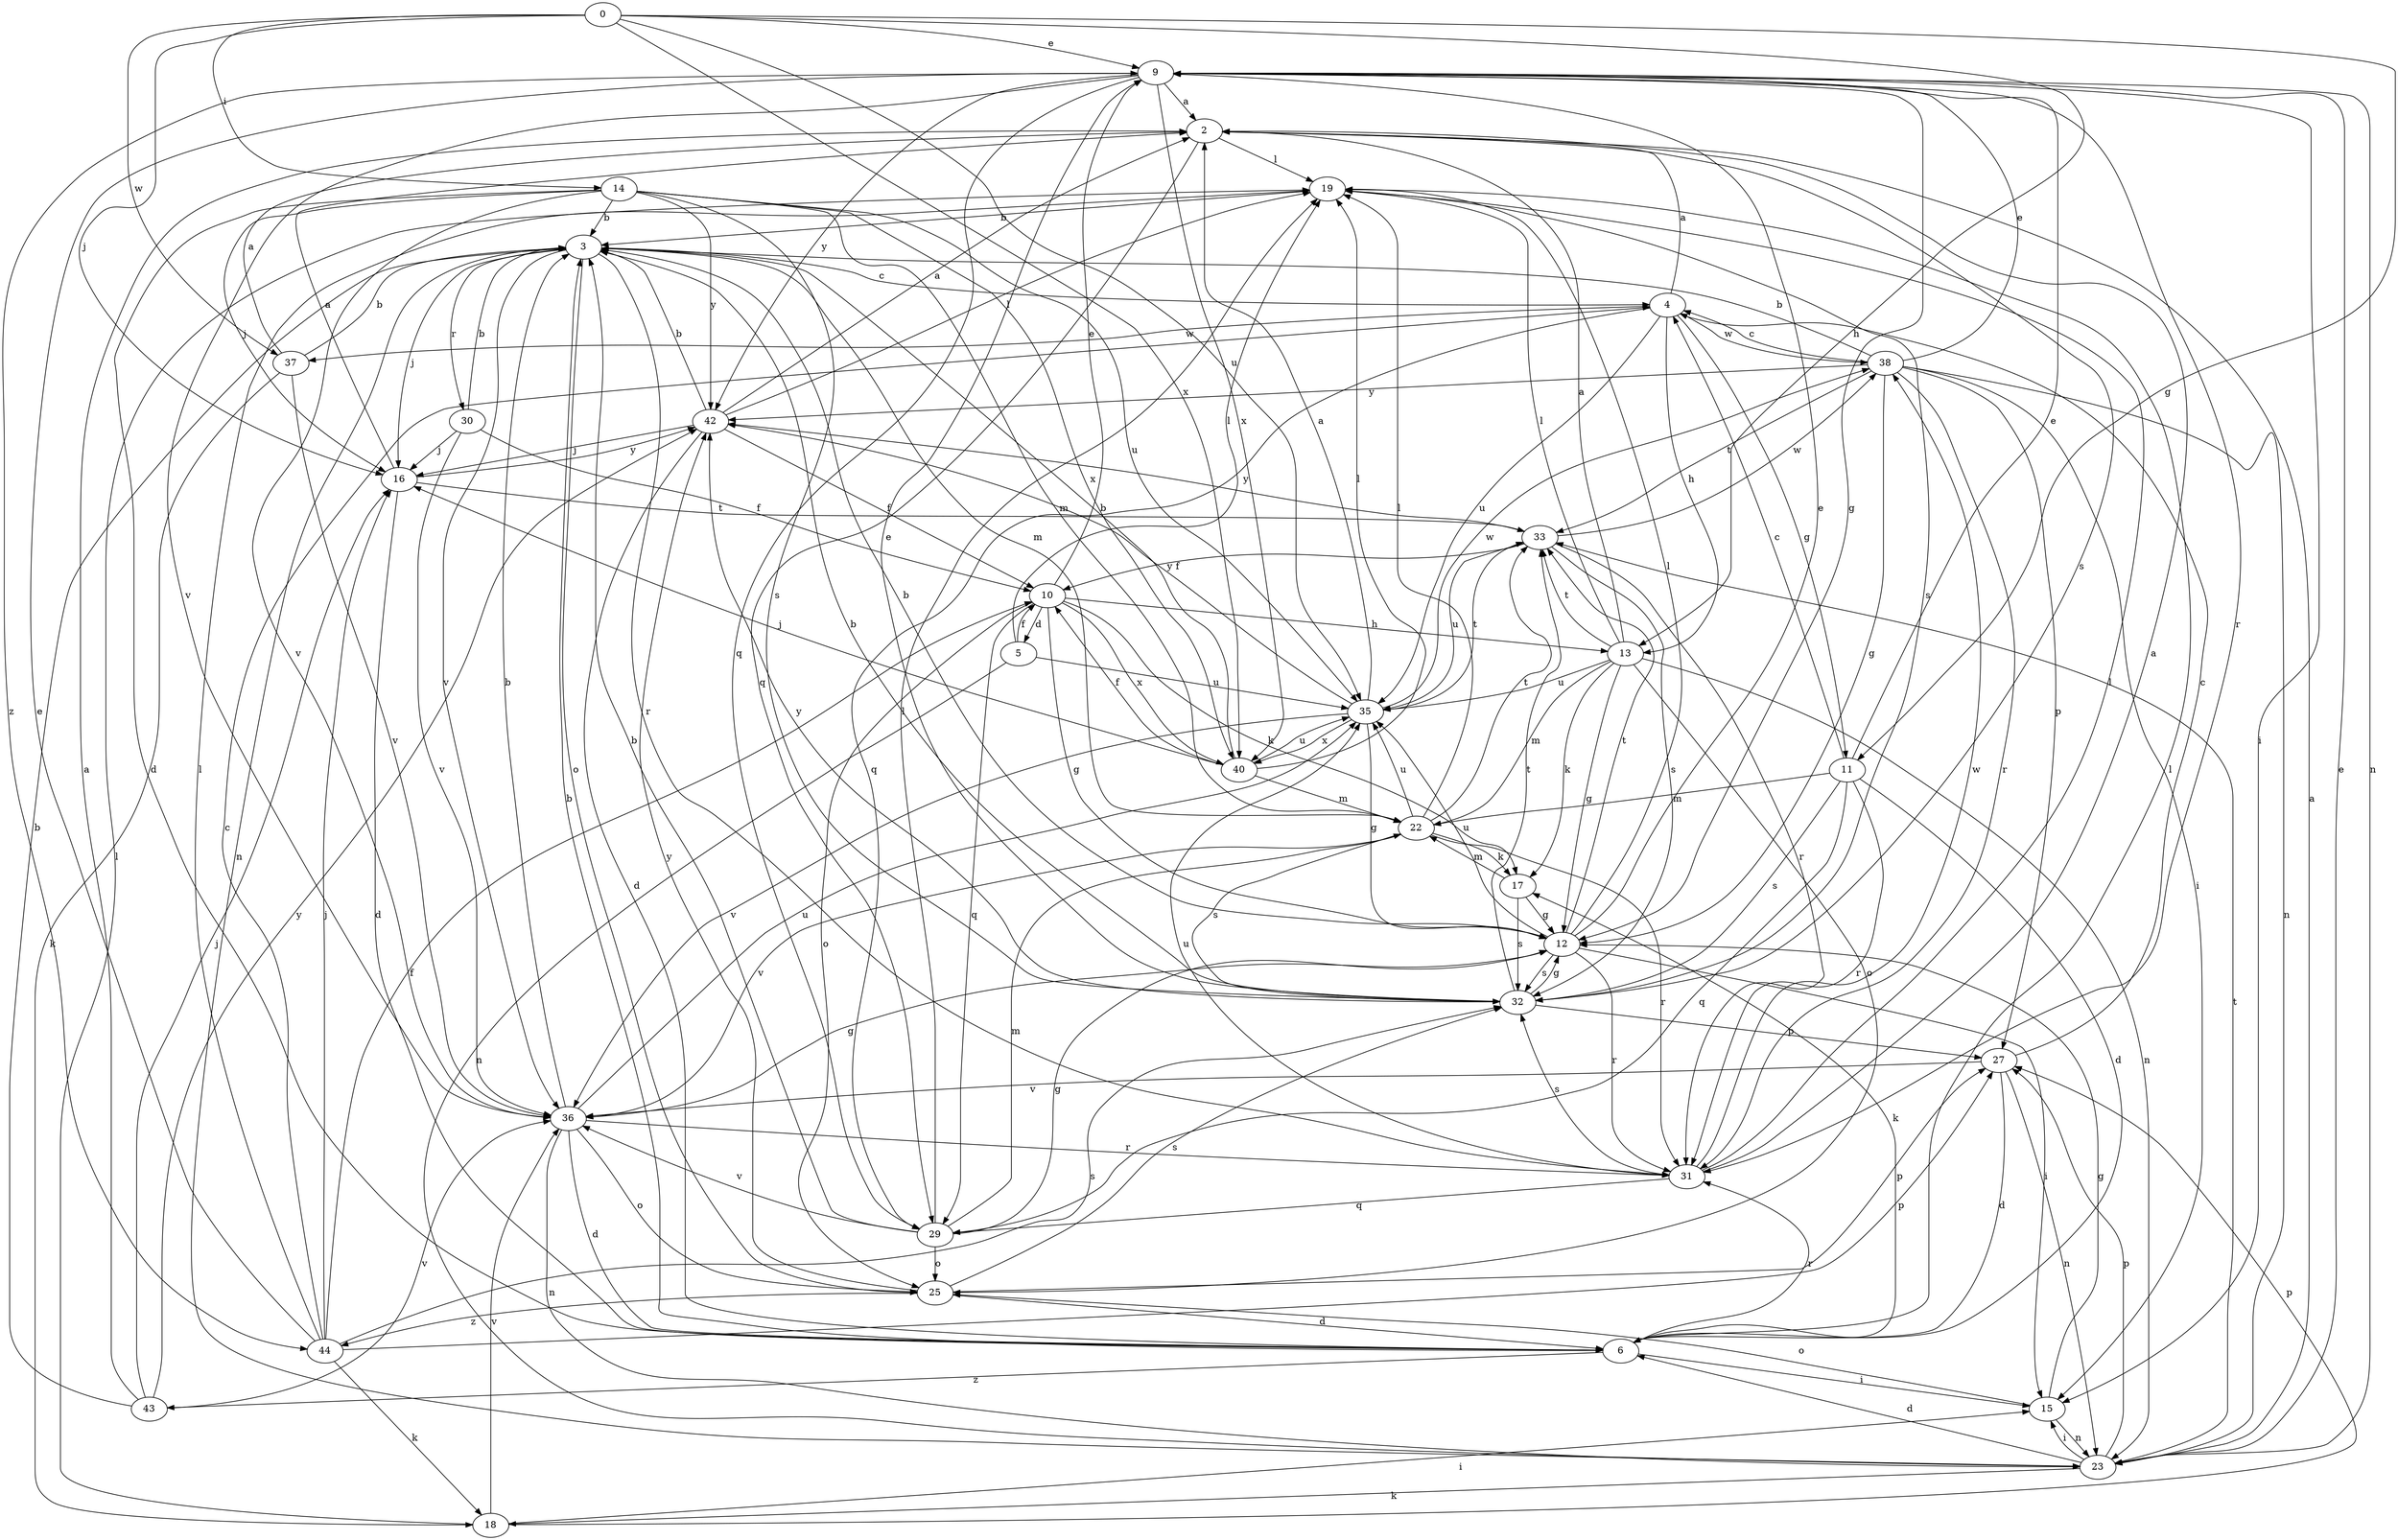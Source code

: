 strict digraph  {
0;
2;
3;
4;
5;
6;
9;
10;
11;
12;
13;
14;
15;
16;
17;
18;
19;
22;
23;
25;
27;
29;
30;
31;
32;
33;
35;
36;
37;
38;
40;
42;
43;
44;
0 -> 9  [label=e];
0 -> 11  [label=g];
0 -> 13  [label=h];
0 -> 14  [label=i];
0 -> 16  [label=j];
0 -> 35  [label=u];
0 -> 37  [label=w];
0 -> 40  [label=x];
2 -> 19  [label=l];
2 -> 29  [label=q];
2 -> 32  [label=s];
3 -> 4  [label=c];
3 -> 16  [label=j];
3 -> 22  [label=m];
3 -> 23  [label=n];
3 -> 25  [label=o];
3 -> 30  [label=r];
3 -> 31  [label=r];
3 -> 36  [label=v];
4 -> 2  [label=a];
4 -> 11  [label=g];
4 -> 13  [label=h];
4 -> 29  [label=q];
4 -> 35  [label=u];
4 -> 37  [label=w];
4 -> 38  [label=w];
5 -> 10  [label=f];
5 -> 19  [label=l];
5 -> 23  [label=n];
5 -> 35  [label=u];
6 -> 3  [label=b];
6 -> 15  [label=i];
6 -> 17  [label=k];
6 -> 19  [label=l];
6 -> 31  [label=r];
6 -> 43  [label=z];
9 -> 2  [label=a];
9 -> 12  [label=g];
9 -> 15  [label=i];
9 -> 23  [label=n];
9 -> 29  [label=q];
9 -> 31  [label=r];
9 -> 36  [label=v];
9 -> 40  [label=x];
9 -> 42  [label=y];
9 -> 44  [label=z];
10 -> 5  [label=d];
10 -> 9  [label=e];
10 -> 12  [label=g];
10 -> 13  [label=h];
10 -> 17  [label=k];
10 -> 25  [label=o];
10 -> 29  [label=q];
10 -> 40  [label=x];
11 -> 4  [label=c];
11 -> 6  [label=d];
11 -> 9  [label=e];
11 -> 22  [label=m];
11 -> 29  [label=q];
11 -> 31  [label=r];
11 -> 32  [label=s];
12 -> 3  [label=b];
12 -> 9  [label=e];
12 -> 15  [label=i];
12 -> 19  [label=l];
12 -> 31  [label=r];
12 -> 32  [label=s];
12 -> 33  [label=t];
12 -> 35  [label=u];
13 -> 2  [label=a];
13 -> 12  [label=g];
13 -> 17  [label=k];
13 -> 19  [label=l];
13 -> 22  [label=m];
13 -> 23  [label=n];
13 -> 25  [label=o];
13 -> 33  [label=t];
13 -> 35  [label=u];
14 -> 3  [label=b];
14 -> 6  [label=d];
14 -> 16  [label=j];
14 -> 22  [label=m];
14 -> 32  [label=s];
14 -> 35  [label=u];
14 -> 36  [label=v];
14 -> 40  [label=x];
14 -> 42  [label=y];
15 -> 12  [label=g];
15 -> 23  [label=n];
15 -> 25  [label=o];
16 -> 2  [label=a];
16 -> 6  [label=d];
16 -> 33  [label=t];
16 -> 42  [label=y];
17 -> 12  [label=g];
17 -> 22  [label=m];
17 -> 32  [label=s];
18 -> 15  [label=i];
18 -> 19  [label=l];
18 -> 27  [label=p];
18 -> 36  [label=v];
19 -> 3  [label=b];
19 -> 32  [label=s];
22 -> 17  [label=k];
22 -> 19  [label=l];
22 -> 31  [label=r];
22 -> 32  [label=s];
22 -> 33  [label=t];
22 -> 35  [label=u];
22 -> 36  [label=v];
23 -> 2  [label=a];
23 -> 6  [label=d];
23 -> 9  [label=e];
23 -> 15  [label=i];
23 -> 18  [label=k];
23 -> 27  [label=p];
23 -> 33  [label=t];
25 -> 6  [label=d];
25 -> 27  [label=p];
25 -> 32  [label=s];
25 -> 42  [label=y];
25 -> 44  [label=z];
27 -> 4  [label=c];
27 -> 6  [label=d];
27 -> 23  [label=n];
27 -> 36  [label=v];
29 -> 3  [label=b];
29 -> 12  [label=g];
29 -> 19  [label=l];
29 -> 22  [label=m];
29 -> 25  [label=o];
29 -> 36  [label=v];
30 -> 3  [label=b];
30 -> 10  [label=f];
30 -> 16  [label=j];
30 -> 36  [label=v];
31 -> 2  [label=a];
31 -> 19  [label=l];
31 -> 29  [label=q];
31 -> 32  [label=s];
31 -> 35  [label=u];
31 -> 38  [label=w];
32 -> 3  [label=b];
32 -> 9  [label=e];
32 -> 12  [label=g];
32 -> 27  [label=p];
32 -> 33  [label=t];
32 -> 42  [label=y];
33 -> 10  [label=f];
33 -> 31  [label=r];
33 -> 32  [label=s];
33 -> 35  [label=u];
33 -> 38  [label=w];
33 -> 42  [label=y];
35 -> 2  [label=a];
35 -> 12  [label=g];
35 -> 33  [label=t];
35 -> 36  [label=v];
35 -> 38  [label=w];
35 -> 40  [label=x];
35 -> 42  [label=y];
36 -> 3  [label=b];
36 -> 6  [label=d];
36 -> 12  [label=g];
36 -> 23  [label=n];
36 -> 25  [label=o];
36 -> 31  [label=r];
36 -> 35  [label=u];
37 -> 2  [label=a];
37 -> 3  [label=b];
37 -> 18  [label=k];
37 -> 36  [label=v];
38 -> 3  [label=b];
38 -> 4  [label=c];
38 -> 9  [label=e];
38 -> 12  [label=g];
38 -> 15  [label=i];
38 -> 23  [label=n];
38 -> 27  [label=p];
38 -> 31  [label=r];
38 -> 33  [label=t];
38 -> 42  [label=y];
40 -> 3  [label=b];
40 -> 10  [label=f];
40 -> 16  [label=j];
40 -> 19  [label=l];
40 -> 22  [label=m];
40 -> 35  [label=u];
42 -> 2  [label=a];
42 -> 3  [label=b];
42 -> 6  [label=d];
42 -> 10  [label=f];
42 -> 16  [label=j];
42 -> 19  [label=l];
43 -> 2  [label=a];
43 -> 3  [label=b];
43 -> 16  [label=j];
43 -> 36  [label=v];
43 -> 42  [label=y];
44 -> 4  [label=c];
44 -> 9  [label=e];
44 -> 10  [label=f];
44 -> 16  [label=j];
44 -> 18  [label=k];
44 -> 19  [label=l];
44 -> 27  [label=p];
44 -> 32  [label=s];
}
